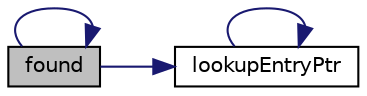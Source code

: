 digraph "found"
{
  bgcolor="transparent";
  edge [fontname="Helvetica",fontsize="10",labelfontname="Helvetica",labelfontsize="10"];
  node [fontname="Helvetica",fontsize="10",shape=record];
  rankdir="LR";
  Node6825 [label="found",height=0.2,width=0.4,color="black", fillcolor="grey75", style="filled", fontcolor="black"];
  Node6825 -> Node6825 [color="midnightblue",fontsize="10",style="solid",fontname="Helvetica"];
  Node6825 -> Node6826 [color="midnightblue",fontsize="10",style="solid",fontname="Helvetica"];
  Node6826 [label="lookupEntryPtr",height=0.2,width=0.4,color="black",URL="$a27129.html#a63ca8c5575e79a6e04b8a1e1c4c1d958",tooltip="Find and return an entry data stream pointer if present. "];
  Node6826 -> Node6826 [color="midnightblue",fontsize="10",style="solid",fontname="Helvetica"];
}

